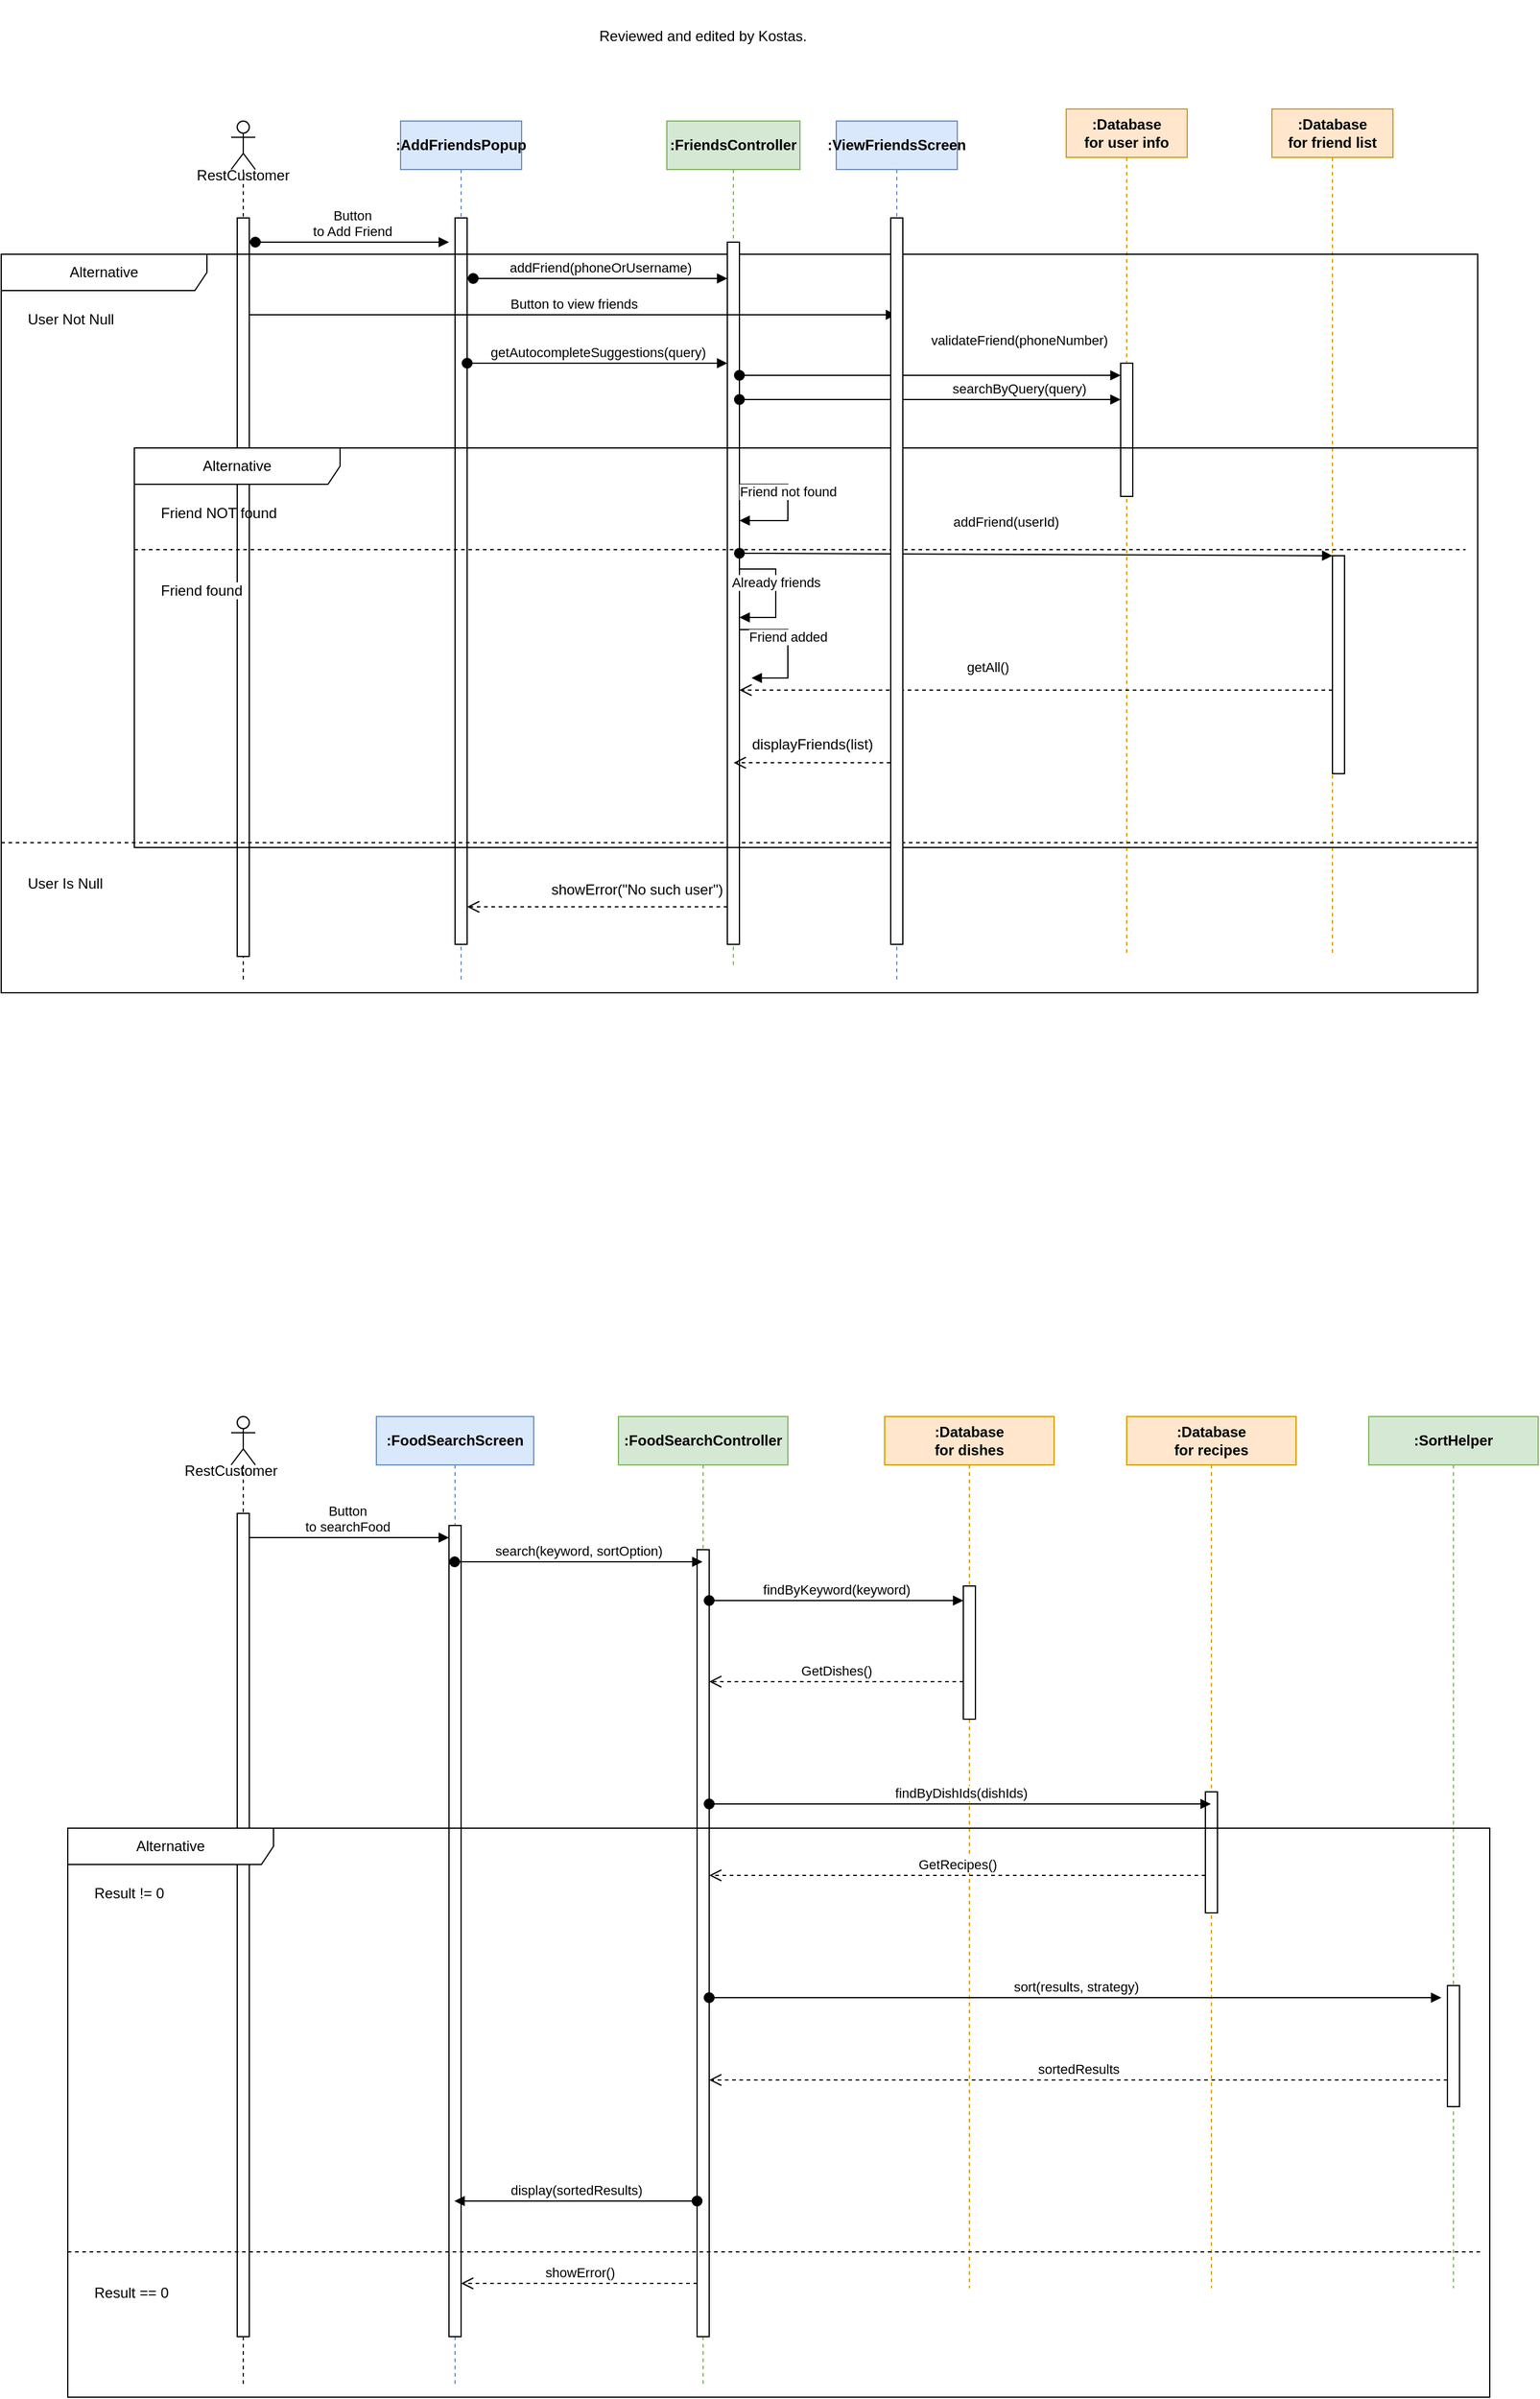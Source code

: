 <mxfile version="26.2.15">
  <diagram name="Page-1" id="2YBvvXClWsGukQMizWep">
    <mxGraphModel dx="771" dy="1988" grid="1" gridSize="10" guides="1" tooltips="1" connect="1" arrows="1" fold="1" page="1" pageScale="1" pageWidth="850" pageHeight="1100" math="0" shadow="0">
      <root>
        <mxCell id="0" />
        <mxCell id="1" parent="0" />
        <mxCell id="vn2kPDJeqpM3JR5kkhpo-1" value="&lt;strong data-end=&quot;1178&quot; data-start=&quot;1161&quot;&gt;:AddFriendsPopup&lt;/strong&gt;" style="shape=umlLifeline;perimeter=lifelinePerimeter;whiteSpace=wrap;html=1;container=1;dropTarget=0;collapsible=0;recursiveResize=0;outlineConnect=0;portConstraint=eastwest;newEdgeStyle={&quot;curved&quot;:0,&quot;rounded&quot;:0};fillColor=#dae8fc;strokeColor=#6c8ebf;" parent="1" vertex="1">
          <mxGeometry x="350" y="50" width="100" height="710" as="geometry" />
        </mxCell>
        <mxCell id="vn2kPDJeqpM3JR5kkhpo-2" value="" style="html=1;points=[[0,0,0,0,5],[0,1,0,0,-5],[1,0,0,0,5],[1,1,0,0,-5]];perimeter=orthogonalPerimeter;outlineConnect=0;targetShapes=umlLifeline;portConstraint=eastwest;newEdgeStyle={&quot;curved&quot;:0,&quot;rounded&quot;:0};" parent="vn2kPDJeqpM3JR5kkhpo-1" vertex="1">
          <mxGeometry x="45" y="80" width="10" height="600" as="geometry" />
        </mxCell>
        <mxCell id="vn2kPDJeqpM3JR5kkhpo-4" value="&lt;strong data-end=&quot;1247&quot; data-start=&quot;1226&quot;&gt;:FriendsController&lt;/strong&gt;" style="shape=umlLifeline;perimeter=lifelinePerimeter;whiteSpace=wrap;html=1;container=1;dropTarget=0;collapsible=0;recursiveResize=0;outlineConnect=0;portConstraint=eastwest;newEdgeStyle={&quot;curved&quot;:0,&quot;rounded&quot;:0};fillColor=#d5e8d4;strokeColor=#82b366;" parent="1" vertex="1">
          <mxGeometry x="570" y="50" width="110" height="700" as="geometry" />
        </mxCell>
        <mxCell id="vn2kPDJeqpM3JR5kkhpo-6" value="&lt;strong data-end=&quot;1363&quot; data-start=&quot;1348&quot;&gt;:Database&lt;/strong&gt;&lt;div&gt;&lt;strong data-end=&quot;1363&quot; data-start=&quot;1348&quot;&gt;for friend list&lt;/strong&gt;&lt;/div&gt;" style="shape=umlLifeline;perimeter=lifelinePerimeter;whiteSpace=wrap;html=1;container=1;dropTarget=0;collapsible=0;recursiveResize=0;outlineConnect=0;portConstraint=eastwest;newEdgeStyle={&quot;curved&quot;:0,&quot;rounded&quot;:0};fillColor=#ffe6cc;strokeColor=#d79b00;" parent="1" vertex="1">
          <mxGeometry x="1070" y="40" width="100" height="700" as="geometry" />
        </mxCell>
        <mxCell id="vn2kPDJeqpM3JR5kkhpo-8" value="&lt;b&gt;:Database&lt;/b&gt;&lt;div&gt;&lt;b&gt;for user info&lt;/b&gt;&lt;/div&gt;" style="shape=umlLifeline;perimeter=lifelinePerimeter;whiteSpace=wrap;html=1;container=1;dropTarget=0;collapsible=0;recursiveResize=0;outlineConnect=0;portConstraint=eastwest;newEdgeStyle={&quot;curved&quot;:0,&quot;rounded&quot;:0};fillColor=#ffe6cc;strokeColor=#d79b00;" parent="1" vertex="1">
          <mxGeometry x="900" y="40" width="100" height="700" as="geometry" />
        </mxCell>
        <mxCell id="vn2kPDJeqpM3JR5kkhpo-9" value="" style="html=1;points=[[0,0,0,0,5],[0,1,0,0,-5],[1,0,0,0,5],[1,1,0,0,-5]];perimeter=orthogonalPerimeter;outlineConnect=0;targetShapes=umlLifeline;portConstraint=eastwest;newEdgeStyle={&quot;curved&quot;:0,&quot;rounded&quot;:0};" parent="vn2kPDJeqpM3JR5kkhpo-8" vertex="1">
          <mxGeometry x="45" y="210" width="10" height="110" as="geometry" />
        </mxCell>
        <mxCell id="vn2kPDJeqpM3JR5kkhpo-10" value="Button&lt;br&gt;to Add Friend" style="html=1;verticalAlign=bottom;startArrow=oval;startFill=1;endArrow=block;startSize=8;curved=0;rounded=0;" parent="1" edge="1">
          <mxGeometry x="0.003" width="60" relative="1" as="geometry">
            <mxPoint x="230" y="150" as="sourcePoint" />
            <mxPoint x="390" y="150" as="targetPoint" />
            <mxPoint as="offset" />
          </mxGeometry>
        </mxCell>
        <mxCell id="vn2kPDJeqpM3JR5kkhpo-11" value="addFriend(phoneOrUsername)" style="html=1;verticalAlign=bottom;startArrow=oval;startFill=1;endArrow=block;startSize=8;curved=0;rounded=0;" parent="1" edge="1">
          <mxGeometry x="0.001" width="60" relative="1" as="geometry">
            <mxPoint x="410" y="180" as="sourcePoint" />
            <mxPoint x="620" y="180" as="targetPoint" />
            <mxPoint as="offset" />
          </mxGeometry>
        </mxCell>
        <mxCell id="vn2kPDJeqpM3JR5kkhpo-14" value="addFriend(userId)" style="html=1;verticalAlign=bottom;startArrow=oval;startFill=1;endArrow=block;startSize=8;curved=0;rounded=0;" parent="1" edge="1">
          <mxGeometry x="NaN" y="223" width="60" relative="1" as="geometry">
            <mxPoint x="1059.447" y="468.0" as="sourcePoint" />
            <mxPoint x="1059.447" y="468.0" as="targetPoint" />
            <mxPoint x="-209" y="-78" as="offset" />
          </mxGeometry>
        </mxCell>
        <mxCell id="vn2kPDJeqpM3JR5kkhpo-17" value="getAll()" style="html=1;verticalAlign=bottom;endArrow=open;dashed=1;endSize=8;curved=0;rounded=0;" parent="1" target="vn2kPDJeqpM3JR5kkhpo-5" edge="1">
          <mxGeometry x="0.163" y="-10" relative="1" as="geometry">
            <mxPoint x="1120" y="520" as="sourcePoint" />
            <mxPoint x="620.087" y="520" as="targetPoint" />
            <mxPoint as="offset" />
            <Array as="points">
              <mxPoint x="820" y="520" />
            </Array>
          </mxGeometry>
        </mxCell>
        <mxCell id="vn2kPDJeqpM3JR5kkhpo-21" value="&lt;strong data-end=&quot;1178&quot; data-start=&quot;1161&quot;&gt;:FoodSearchScreen&lt;/strong&gt;" style="shape=umlLifeline;perimeter=lifelinePerimeter;whiteSpace=wrap;html=1;container=1;dropTarget=0;collapsible=0;recursiveResize=0;outlineConnect=0;portConstraint=eastwest;newEdgeStyle={&quot;curved&quot;:0,&quot;rounded&quot;:0};fillColor=#dae8fc;strokeColor=#6c8ebf;" parent="1" vertex="1">
          <mxGeometry x="330" y="1120" width="130" height="800" as="geometry" />
        </mxCell>
        <mxCell id="vn2kPDJeqpM3JR5kkhpo-22" value="" style="html=1;points=[[0,0,0,0,5],[0,1,0,0,-5],[1,0,0,0,5],[1,1,0,0,-5]];perimeter=orthogonalPerimeter;outlineConnect=0;targetShapes=umlLifeline;portConstraint=eastwest;newEdgeStyle={&quot;curved&quot;:0,&quot;rounded&quot;:0};" parent="vn2kPDJeqpM3JR5kkhpo-21" vertex="1">
          <mxGeometry x="60" y="90" width="10" height="670" as="geometry" />
        </mxCell>
        <mxCell id="vn2kPDJeqpM3JR5kkhpo-23" value="&lt;strong data-end=&quot;1178&quot; data-start=&quot;1161&quot;&gt;:FoodSearchController&lt;/strong&gt;" style="shape=umlLifeline;perimeter=lifelinePerimeter;whiteSpace=wrap;html=1;container=1;dropTarget=0;collapsible=0;recursiveResize=0;outlineConnect=0;portConstraint=eastwest;newEdgeStyle={&quot;curved&quot;:0,&quot;rounded&quot;:0};fillColor=#d5e8d4;strokeColor=#82b366;" parent="1" vertex="1">
          <mxGeometry x="530" y="1120" width="140" height="800" as="geometry" />
        </mxCell>
        <mxCell id="vn2kPDJeqpM3JR5kkhpo-24" value="" style="html=1;points=[[0,0,0,0,5],[0,1,0,0,-5],[1,0,0,0,5],[1,1,0,0,-5]];perimeter=orthogonalPerimeter;outlineConnect=0;targetShapes=umlLifeline;portConstraint=eastwest;newEdgeStyle={&quot;curved&quot;:0,&quot;rounded&quot;:0};" parent="vn2kPDJeqpM3JR5kkhpo-23" vertex="1">
          <mxGeometry x="65" y="110" width="10" height="650" as="geometry" />
        </mxCell>
        <mxCell id="vn2kPDJeqpM3JR5kkhpo-25" value="&lt;strong data-end=&quot;1178&quot; data-start=&quot;1161&quot;&gt;:Database&lt;/strong&gt;&lt;div&gt;&lt;strong data-end=&quot;1178&quot; data-start=&quot;1161&quot;&gt;for dishes&lt;/strong&gt;&lt;/div&gt;" style="shape=umlLifeline;perimeter=lifelinePerimeter;whiteSpace=wrap;html=1;container=1;dropTarget=0;collapsible=0;recursiveResize=0;outlineConnect=0;portConstraint=eastwest;newEdgeStyle={&quot;curved&quot;:0,&quot;rounded&quot;:0};fillColor=#ffe6cc;strokeColor=#d79b00;" parent="1" vertex="1">
          <mxGeometry x="750" y="1120" width="140" height="720" as="geometry" />
        </mxCell>
        <mxCell id="vn2kPDJeqpM3JR5kkhpo-26" value="" style="html=1;points=[[0,0,0,0,5],[0,1,0,0,-5],[1,0,0,0,5],[1,1,0,0,-5]];perimeter=orthogonalPerimeter;outlineConnect=0;targetShapes=umlLifeline;portConstraint=eastwest;newEdgeStyle={&quot;curved&quot;:0,&quot;rounded&quot;:0};" parent="vn2kPDJeqpM3JR5kkhpo-25" vertex="1">
          <mxGeometry x="65" y="140" width="10" height="110" as="geometry" />
        </mxCell>
        <mxCell id="vn2kPDJeqpM3JR5kkhpo-27" value="Button&lt;br&gt;to searchFood" style="html=1;verticalAlign=bottom;startArrow=oval;startFill=1;endArrow=block;startSize=8;curved=0;rounded=0;" parent="1" edge="1">
          <mxGeometry x="0.005" width="60" relative="1" as="geometry">
            <mxPoint x="220" y="1220" as="sourcePoint" />
            <mxPoint x="390" y="1220" as="targetPoint" />
            <mxPoint as="offset" />
          </mxGeometry>
        </mxCell>
        <mxCell id="vn2kPDJeqpM3JR5kkhpo-28" value="search(keyword, sortOption)" style="html=1;verticalAlign=bottom;startArrow=oval;startFill=1;endArrow=block;startSize=8;curved=0;rounded=0;" parent="1" edge="1">
          <mxGeometry width="60" relative="1" as="geometry">
            <mxPoint x="394.667" y="1240" as="sourcePoint" />
            <mxPoint x="599.5" y="1240" as="targetPoint" />
          </mxGeometry>
        </mxCell>
        <mxCell id="vn2kPDJeqpM3JR5kkhpo-29" value="findByKeyword(keyword)" style="html=1;verticalAlign=bottom;startArrow=oval;startFill=1;endArrow=block;startSize=8;curved=0;rounded=0;" parent="1" edge="1">
          <mxGeometry width="60" relative="1" as="geometry">
            <mxPoint x="605" y="1272" as="sourcePoint" />
            <mxPoint x="815" y="1272" as="targetPoint" />
          </mxGeometry>
        </mxCell>
        <mxCell id="vn2kPDJeqpM3JR5kkhpo-30" value="GetDishes()" style="html=1;verticalAlign=bottom;endArrow=open;dashed=1;endSize=8;curved=0;rounded=0;" parent="1" edge="1">
          <mxGeometry relative="1" as="geometry">
            <mxPoint x="815" y="1339" as="sourcePoint" />
            <mxPoint x="605" y="1339" as="targetPoint" />
          </mxGeometry>
        </mxCell>
        <mxCell id="vn2kPDJeqpM3JR5kkhpo-31" value="&lt;strong data-end=&quot;1178&quot; data-start=&quot;1161&quot;&gt;:Database&lt;/strong&gt;&lt;div&gt;&lt;strong data-end=&quot;1178&quot; data-start=&quot;1161&quot;&gt;for recipes&lt;/strong&gt;&lt;/div&gt;" style="shape=umlLifeline;perimeter=lifelinePerimeter;whiteSpace=wrap;html=1;container=1;dropTarget=0;collapsible=0;recursiveResize=0;outlineConnect=0;portConstraint=eastwest;newEdgeStyle={&quot;curved&quot;:0,&quot;rounded&quot;:0};fillColor=#ffe6cc;strokeColor=#d79b00;" parent="1" vertex="1">
          <mxGeometry x="950" y="1120" width="140" height="720" as="geometry" />
        </mxCell>
        <mxCell id="vn2kPDJeqpM3JR5kkhpo-32" value="" style="html=1;points=[[0,0,0,0,5],[0,1,0,0,-5],[1,0,0,0,5],[1,1,0,0,-5]];perimeter=orthogonalPerimeter;outlineConnect=0;targetShapes=umlLifeline;portConstraint=eastwest;newEdgeStyle={&quot;curved&quot;:0,&quot;rounded&quot;:0};" parent="vn2kPDJeqpM3JR5kkhpo-31" vertex="1">
          <mxGeometry x="65" y="310" width="10" height="100" as="geometry" />
        </mxCell>
        <mxCell id="vn2kPDJeqpM3JR5kkhpo-33" value="findByDishIds(dishIds)" style="html=1;verticalAlign=bottom;startArrow=oval;startFill=1;endArrow=block;startSize=8;curved=0;rounded=0;" parent="1" source="vn2kPDJeqpM3JR5kkhpo-24" edge="1">
          <mxGeometry width="60" relative="1" as="geometry">
            <mxPoint x="610" y="1440" as="sourcePoint" />
            <mxPoint x="1019.5" y="1440" as="targetPoint" />
          </mxGeometry>
        </mxCell>
        <mxCell id="vn2kPDJeqpM3JR5kkhpo-34" value="GetRecipes()" style="html=1;verticalAlign=bottom;endArrow=open;dashed=1;endSize=8;curved=0;rounded=0;" parent="1" edge="1">
          <mxGeometry relative="1" as="geometry">
            <mxPoint x="1015" y="1499" as="sourcePoint" />
            <mxPoint x="605" y="1499" as="targetPoint" />
          </mxGeometry>
        </mxCell>
        <mxCell id="vn2kPDJeqpM3JR5kkhpo-35" value="&lt;strong data-end=&quot;1178&quot; data-start=&quot;1161&quot;&gt;:SortHelper&lt;/strong&gt;" style="shape=umlLifeline;perimeter=lifelinePerimeter;whiteSpace=wrap;html=1;container=1;dropTarget=0;collapsible=0;recursiveResize=0;outlineConnect=0;portConstraint=eastwest;newEdgeStyle={&quot;curved&quot;:0,&quot;rounded&quot;:0};fillColor=#d5e8d4;strokeColor=#82b366;" parent="1" vertex="1">
          <mxGeometry x="1150" y="1120" width="140" height="720" as="geometry" />
        </mxCell>
        <mxCell id="vn2kPDJeqpM3JR5kkhpo-36" value="sort(results, strategy)" style="html=1;verticalAlign=bottom;startArrow=oval;startFill=1;endArrow=block;startSize=8;curved=0;rounded=0;" parent="1" source="vn2kPDJeqpM3JR5kkhpo-24" edge="1">
          <mxGeometry width="60" relative="1" as="geometry">
            <mxPoint x="630" y="1600" as="sourcePoint" />
            <mxPoint x="1210" y="1600" as="targetPoint" />
          </mxGeometry>
        </mxCell>
        <mxCell id="vn2kPDJeqpM3JR5kkhpo-37" value="sortedResults" style="html=1;verticalAlign=bottom;endArrow=open;dashed=1;endSize=8;curved=0;rounded=0;" parent="1" edge="1">
          <mxGeometry x="-0.0" relative="1" as="geometry">
            <mxPoint x="1215" y="1668" as="sourcePoint" />
            <mxPoint x="605" y="1668" as="targetPoint" />
            <mxPoint as="offset" />
          </mxGeometry>
        </mxCell>
        <mxCell id="vn2kPDJeqpM3JR5kkhpo-38" value="display(sortedResults)" style="html=1;verticalAlign=bottom;startArrow=oval;startFill=1;endArrow=block;startSize=8;curved=0;rounded=0;" parent="1" edge="1">
          <mxGeometry width="60" relative="1" as="geometry">
            <mxPoint x="595" y="1768" as="sourcePoint" />
            <mxPoint x="394.447" y="1768" as="targetPoint" />
          </mxGeometry>
        </mxCell>
        <mxCell id="vn2kPDJeqpM3JR5kkhpo-42" value="" style="shape=umlLifeline;perimeter=lifelinePerimeter;whiteSpace=wrap;html=1;container=1;dropTarget=0;collapsible=0;recursiveResize=0;outlineConnect=0;portConstraint=eastwest;newEdgeStyle={&quot;curved&quot;:0,&quot;rounded&quot;:0};participant=umlActor;" parent="1" vertex="1">
          <mxGeometry x="210" y="50" width="20" height="710" as="geometry" />
        </mxCell>
        <mxCell id="vn2kPDJeqpM3JR5kkhpo-43" value="" style="html=1;points=[[0,0,0,0,5],[0,1,0,0,-5],[1,0,0,0,5],[1,1,0,0,-5]];perimeter=orthogonalPerimeter;outlineConnect=0;targetShapes=umlLifeline;portConstraint=eastwest;newEdgeStyle={&quot;curved&quot;:0,&quot;rounded&quot;:0};" parent="vn2kPDJeqpM3JR5kkhpo-42" vertex="1">
          <mxGeometry x="5" y="80" width="10" height="610" as="geometry" />
        </mxCell>
        <mxCell id="vn2kPDJeqpM3JR5kkhpo-44" value="&lt;span style=&quot;text-wrap-mode: nowrap;&quot;&gt;RestCustomer&lt;/span&gt;" style="text;html=1;align=center;verticalAlign=middle;whiteSpace=wrap;rounded=0;" parent="1" vertex="1">
          <mxGeometry x="190" y="80" width="60" height="30" as="geometry" />
        </mxCell>
        <mxCell id="vn2kPDJeqpM3JR5kkhpo-45" value="" style="shape=umlLifeline;perimeter=lifelinePerimeter;whiteSpace=wrap;html=1;container=1;dropTarget=0;collapsible=0;recursiveResize=0;outlineConnect=0;portConstraint=eastwest;newEdgeStyle={&quot;curved&quot;:0,&quot;rounded&quot;:0};participant=umlActor;" parent="1" vertex="1">
          <mxGeometry x="210" y="1120" width="20" height="800" as="geometry" />
        </mxCell>
        <mxCell id="vn2kPDJeqpM3JR5kkhpo-46" value="" style="html=1;points=[[0,0,0,0,5],[0,1,0,0,-5],[1,0,0,0,5],[1,1,0,0,-5]];perimeter=orthogonalPerimeter;outlineConnect=0;targetShapes=umlLifeline;portConstraint=eastwest;newEdgeStyle={&quot;curved&quot;:0,&quot;rounded&quot;:0};" parent="vn2kPDJeqpM3JR5kkhpo-45" vertex="1">
          <mxGeometry x="5" y="80" width="10" height="680" as="geometry" />
        </mxCell>
        <mxCell id="vn2kPDJeqpM3JR5kkhpo-49" value="&lt;span style=&quot;text-wrap-mode: nowrap;&quot;&gt;RestCustomer&lt;/span&gt;" style="text;html=1;align=center;verticalAlign=middle;whiteSpace=wrap;rounded=0;" parent="1" vertex="1">
          <mxGeometry x="180" y="1150" width="60" height="30" as="geometry" />
        </mxCell>
        <mxCell id="vn2kPDJeqpM3JR5kkhpo-50" value="" style="html=1;points=[[0,0,0,0,5],[0,1,0,0,-5],[1,0,0,0,5],[1,1,0,0,-5]];perimeter=orthogonalPerimeter;outlineConnect=0;targetShapes=umlLifeline;portConstraint=eastwest;newEdgeStyle={&quot;curved&quot;:0,&quot;rounded&quot;:0};" parent="1" vertex="1">
          <mxGeometry x="1215" y="1590" width="10" height="100" as="geometry" />
        </mxCell>
        <mxCell id="KVvk2E3VvdTpPK_yIqQc-1" value="Alternative" style="shape=umlFrame;whiteSpace=wrap;html=1;pointerEvents=0;recursiveResize=0;container=1;collapsible=0;width=170;" parent="1" vertex="1">
          <mxGeometry x="20" y="160" width="1220" height="610" as="geometry" />
        </mxCell>
        <mxCell id="KVvk2E3VvdTpPK_yIqQc-2" value="User Not Null" style="text;html=1;" parent="KVvk2E3VvdTpPK_yIqQc-1" vertex="1">
          <mxGeometry width="100" height="20" relative="1" as="geometry">
            <mxPoint x="20" y="40" as="offset" />
          </mxGeometry>
        </mxCell>
        <mxCell id="KVvk2E3VvdTpPK_yIqQc-3" value="User Is Null" style="line;strokeWidth=1;dashed=1;labelPosition=center;verticalLabelPosition=bottom;align=left;verticalAlign=top;spacingLeft=20;spacingTop=15;html=1;whiteSpace=wrap;" parent="KVvk2E3VvdTpPK_yIqQc-1" vertex="1">
          <mxGeometry y="481" width="1220" height="10" as="geometry" />
        </mxCell>
        <mxCell id="vn2kPDJeqpM3JR5kkhpo-5" value="" style="html=1;points=[[0,0,0,0,5],[0,1,0,0,-5],[1,0,0,0,5],[1,1,0,0,-5]];perimeter=orthogonalPerimeter;outlineConnect=0;targetShapes=umlLifeline;portConstraint=eastwest;newEdgeStyle={&quot;curved&quot;:0,&quot;rounded&quot;:0};" parent="KVvk2E3VvdTpPK_yIqQc-1" vertex="1">
          <mxGeometry x="600" y="-10" width="10" height="580" as="geometry" />
        </mxCell>
        <mxCell id="3mzseKC1MjaG1VJGfsOA-1" value="Alternative" style="shape=umlFrame;whiteSpace=wrap;html=1;pointerEvents=0;recursiveResize=0;container=1;collapsible=0;width=170;" parent="KVvk2E3VvdTpPK_yIqQc-1" vertex="1">
          <mxGeometry x="110" y="160" width="1110" height="330" as="geometry" />
        </mxCell>
        <mxCell id="3mzseKC1MjaG1VJGfsOA-2" value="Friend NOT found" style="text;html=1;" parent="3mzseKC1MjaG1VJGfsOA-1" vertex="1">
          <mxGeometry width="100" height="20" relative="1" as="geometry">
            <mxPoint x="20" y="40" as="offset" />
          </mxGeometry>
        </mxCell>
        <mxCell id="3mzseKC1MjaG1VJGfsOA-3" value="Friend found" style="line;strokeWidth=1;dashed=1;labelPosition=center;verticalLabelPosition=bottom;align=left;verticalAlign=top;spacingLeft=20;spacingTop=15;html=1;whiteSpace=wrap;" parent="3mzseKC1MjaG1VJGfsOA-1" vertex="1">
          <mxGeometry y="79" width="1100" height="10" as="geometry" />
        </mxCell>
        <mxCell id="3mzseKC1MjaG1VJGfsOA-9" value="displayFriends(list)" style="text;html=1;align=center;verticalAlign=middle;resizable=0;points=[];autosize=1;strokeColor=none;fillColor=none;" parent="3mzseKC1MjaG1VJGfsOA-1" vertex="1">
          <mxGeometry x="500" y="230" width="120" height="30" as="geometry" />
        </mxCell>
        <mxCell id="vn2kPDJeqpM3JR5kkhpo-48" value="" style="html=1;points=[[0,0,0,0,5],[0,1,0,0,-5],[1,0,0,0,5],[1,1,0,0,-5]];perimeter=orthogonalPerimeter;outlineConnect=0;targetShapes=umlLifeline;portConstraint=eastwest;newEdgeStyle={&quot;curved&quot;:0,&quot;rounded&quot;:0};" parent="3mzseKC1MjaG1VJGfsOA-1" vertex="1">
          <mxGeometry x="990" y="89" width="10" height="180" as="geometry" />
        </mxCell>
        <mxCell id="el6UBPlnHFDRlVmJdhHZ-10" value="" style="html=1;verticalAlign=bottom;endArrow=open;dashed=1;endSize=8;curved=0;rounded=0;" edge="1" parent="3mzseKC1MjaG1VJGfsOA-1">
          <mxGeometry relative="1" as="geometry">
            <mxPoint x="624.75" y="260" as="sourcePoint" />
            <mxPoint x="495.25" y="260" as="targetPoint" />
          </mxGeometry>
        </mxCell>
        <mxCell id="el6UBPlnHFDRlVmJdhHZ-14" value="Friend not found" style="html=1;verticalAlign=bottom;endArrow=block;curved=0;rounded=0;" edge="1" parent="3mzseKC1MjaG1VJGfsOA-1" target="vn2kPDJeqpM3JR5kkhpo-5">
          <mxGeometry width="80" relative="1" as="geometry">
            <mxPoint x="500" y="30" as="sourcePoint" />
            <mxPoint x="590" y="40" as="targetPoint" />
            <Array as="points">
              <mxPoint x="540" y="30" />
              <mxPoint x="540" y="60" />
            </Array>
          </mxGeometry>
        </mxCell>
        <mxCell id="el6UBPlnHFDRlVmJdhHZ-15" value="Friend added" style="html=1;verticalAlign=bottom;endArrow=block;curved=0;rounded=0;elbow=vertical;" edge="1" parent="3mzseKC1MjaG1VJGfsOA-1">
          <mxGeometry width="80" relative="1" as="geometry">
            <mxPoint x="500" y="150" as="sourcePoint" />
            <mxPoint x="510" y="190" as="targetPoint" />
            <Array as="points">
              <mxPoint x="540" y="150" />
              <mxPoint x="540" y="190" />
            </Array>
          </mxGeometry>
        </mxCell>
        <mxCell id="3mzseKC1MjaG1VJGfsOA-7" value="" style="html=1;verticalAlign=bottom;endArrow=open;dashed=1;endSize=8;curved=0;rounded=0;" parent="KVvk2E3VvdTpPK_yIqQc-1" target="vn2kPDJeqpM3JR5kkhpo-2" edge="1">
          <mxGeometry x="0.0" relative="1" as="geometry">
            <mxPoint x="600" y="539" as="sourcePoint" />
            <mxPoint x="400" y="539" as="targetPoint" />
            <mxPoint as="offset" />
          </mxGeometry>
        </mxCell>
        <mxCell id="3mzseKC1MjaG1VJGfsOA-6" value="showError(&quot;No such user&quot;)" style="text;html=1;align=center;verticalAlign=middle;resizable=0;points=[];autosize=1;strokeColor=none;fillColor=none;" parent="KVvk2E3VvdTpPK_yIqQc-1" vertex="1">
          <mxGeometry x="440" y="510" width="170" height="30" as="geometry" />
        </mxCell>
        <mxCell id="vn2kPDJeqpM3JR5kkhpo-47" value="" style="html=1;verticalAlign=bottom;startArrow=oval;startFill=1;endArrow=block;startSize=8;curved=0;rounded=0;exitX=1;exitY=0.443;exitDx=0;exitDy=0;exitPerimeter=0;" parent="KVvk2E3VvdTpPK_yIqQc-1" source="vn2kPDJeqpM3JR5kkhpo-5" target="vn2kPDJeqpM3JR5kkhpo-48" edge="1">
          <mxGeometry width="60" relative="1" as="geometry">
            <mxPoint x="620" y="247" as="sourcePoint" />
            <mxPoint x="1020" y="247" as="targetPoint" />
          </mxGeometry>
        </mxCell>
        <mxCell id="vn2kPDJeqpM3JR5kkhpo-12" value="validateFriend(phoneNumber)" style="html=1;verticalAlign=bottom;startArrow=oval;startFill=1;endArrow=block;startSize=8;curved=0;rounded=0;" parent="KVvk2E3VvdTpPK_yIqQc-1" edge="1">
          <mxGeometry x="0.46" y="20" width="60" relative="1" as="geometry">
            <mxPoint x="610" y="100" as="sourcePoint" />
            <mxPoint x="925" y="100" as="targetPoint" />
            <mxPoint x="1" as="offset" />
          </mxGeometry>
        </mxCell>
        <mxCell id="el6UBPlnHFDRlVmJdhHZ-7" value="Button to view friends" style="html=1;verticalAlign=bottom;endArrow=block;curved=0;rounded=0;" edge="1" parent="KVvk2E3VvdTpPK_yIqQc-1">
          <mxGeometry width="80" relative="1" as="geometry">
            <mxPoint x="205" y="50" as="sourcePoint" />
            <mxPoint x="739.5" y="50" as="targetPoint" />
          </mxGeometry>
        </mxCell>
        <mxCell id="el6UBPlnHFDRlVmJdhHZ-8" value="searchByQuery(query)" style="html=1;verticalAlign=bottom;startArrow=oval;startFill=1;endArrow=block;startSize=8;curved=0;rounded=0;" edge="1" parent="KVvk2E3VvdTpPK_yIqQc-1">
          <mxGeometry x="0.46" width="60" relative="1" as="geometry">
            <mxPoint x="610" y="120" as="sourcePoint" />
            <mxPoint x="925" y="120" as="targetPoint" />
            <mxPoint x="1" as="offset" />
          </mxGeometry>
        </mxCell>
        <mxCell id="el6UBPlnHFDRlVmJdhHZ-13" value="Already friends" style="html=1;verticalAlign=bottom;endArrow=block;curved=0;rounded=0;elbow=vertical;" edge="1" parent="KVvk2E3VvdTpPK_yIqQc-1" source="vn2kPDJeqpM3JR5kkhpo-5" target="vn2kPDJeqpM3JR5kkhpo-5">
          <mxGeometry width="80" relative="1" as="geometry">
            <mxPoint x="625" y="290" as="sourcePoint" />
            <mxPoint x="705" y="290" as="targetPoint" />
            <Array as="points">
              <mxPoint x="640" y="300" />
            </Array>
          </mxGeometry>
        </mxCell>
        <mxCell id="KVvk2E3VvdTpPK_yIqQc-4" value="Reviewed and edited by Kostas." style="text;html=1;align=center;verticalAlign=middle;whiteSpace=wrap;rounded=0;" parent="1" vertex="1">
          <mxGeometry x="390" y="-50" width="420" height="60" as="geometry" />
        </mxCell>
        <mxCell id="3mzseKC1MjaG1VJGfsOA-10" value="Alternative" style="shape=umlFrame;whiteSpace=wrap;html=1;pointerEvents=0;recursiveResize=0;container=1;collapsible=0;width=170;" parent="1" vertex="1">
          <mxGeometry x="75" y="1460" width="1175" height="470" as="geometry" />
        </mxCell>
        <mxCell id="3mzseKC1MjaG1VJGfsOA-11" value="Result != 0" style="text;html=1;" parent="3mzseKC1MjaG1VJGfsOA-10" vertex="1">
          <mxGeometry width="100" height="20" relative="1" as="geometry">
            <mxPoint x="20" y="40" as="offset" />
          </mxGeometry>
        </mxCell>
        <mxCell id="3mzseKC1MjaG1VJGfsOA-12" value="Result == 0" style="line;strokeWidth=1;dashed=1;labelPosition=center;verticalLabelPosition=bottom;align=left;verticalAlign=top;spacingLeft=20;spacingTop=15;html=1;whiteSpace=wrap;" parent="3mzseKC1MjaG1VJGfsOA-10" vertex="1">
          <mxGeometry y="345" width="1170" height="10" as="geometry" />
        </mxCell>
        <mxCell id="3mzseKC1MjaG1VJGfsOA-13" value="showError()" style="html=1;verticalAlign=bottom;endArrow=open;dashed=1;endSize=8;curved=0;rounded=0;" parent="1" edge="1">
          <mxGeometry x="-0.0" relative="1" as="geometry">
            <mxPoint x="595" y="1836" as="sourcePoint" />
            <mxPoint x="400" y="1836" as="targetPoint" />
            <mxPoint as="offset" />
          </mxGeometry>
        </mxCell>
        <mxCell id="el6UBPlnHFDRlVmJdhHZ-1" value="&lt;strong data-end=&quot;1178&quot; data-start=&quot;1161&quot;&gt;:ViewFriendsScreen&lt;/strong&gt;" style="shape=umlLifeline;perimeter=lifelinePerimeter;whiteSpace=wrap;html=1;container=1;dropTarget=0;collapsible=0;recursiveResize=0;outlineConnect=0;portConstraint=eastwest;newEdgeStyle={&quot;curved&quot;:0,&quot;rounded&quot;:0};fillColor=#dae8fc;strokeColor=#6c8ebf;" vertex="1" parent="1">
          <mxGeometry x="710" y="50" width="100" height="710" as="geometry" />
        </mxCell>
        <mxCell id="el6UBPlnHFDRlVmJdhHZ-2" value="" style="html=1;points=[[0,0,0,0,5],[0,1,0,0,-5],[1,0,0,0,5],[1,1,0,0,-5]];perimeter=orthogonalPerimeter;outlineConnect=0;targetShapes=umlLifeline;portConstraint=eastwest;newEdgeStyle={&quot;curved&quot;:0,&quot;rounded&quot;:0};" vertex="1" parent="el6UBPlnHFDRlVmJdhHZ-1">
          <mxGeometry x="45" y="80" width="10" height="600" as="geometry" />
        </mxCell>
        <mxCell id="el6UBPlnHFDRlVmJdhHZ-5" value="getAutocompleteSuggestions(query)" style="html=1;verticalAlign=bottom;startArrow=oval;startFill=1;endArrow=block;startSize=8;curved=0;rounded=0;" edge="1" parent="1" source="vn2kPDJeqpM3JR5kkhpo-2" target="vn2kPDJeqpM3JR5kkhpo-5">
          <mxGeometry width="60" relative="1" as="geometry">
            <mxPoint x="410" y="240" as="sourcePoint" />
            <mxPoint x="470" y="250" as="targetPoint" />
            <Array as="points">
              <mxPoint x="500" y="250" />
            </Array>
          </mxGeometry>
        </mxCell>
      </root>
    </mxGraphModel>
  </diagram>
</mxfile>
